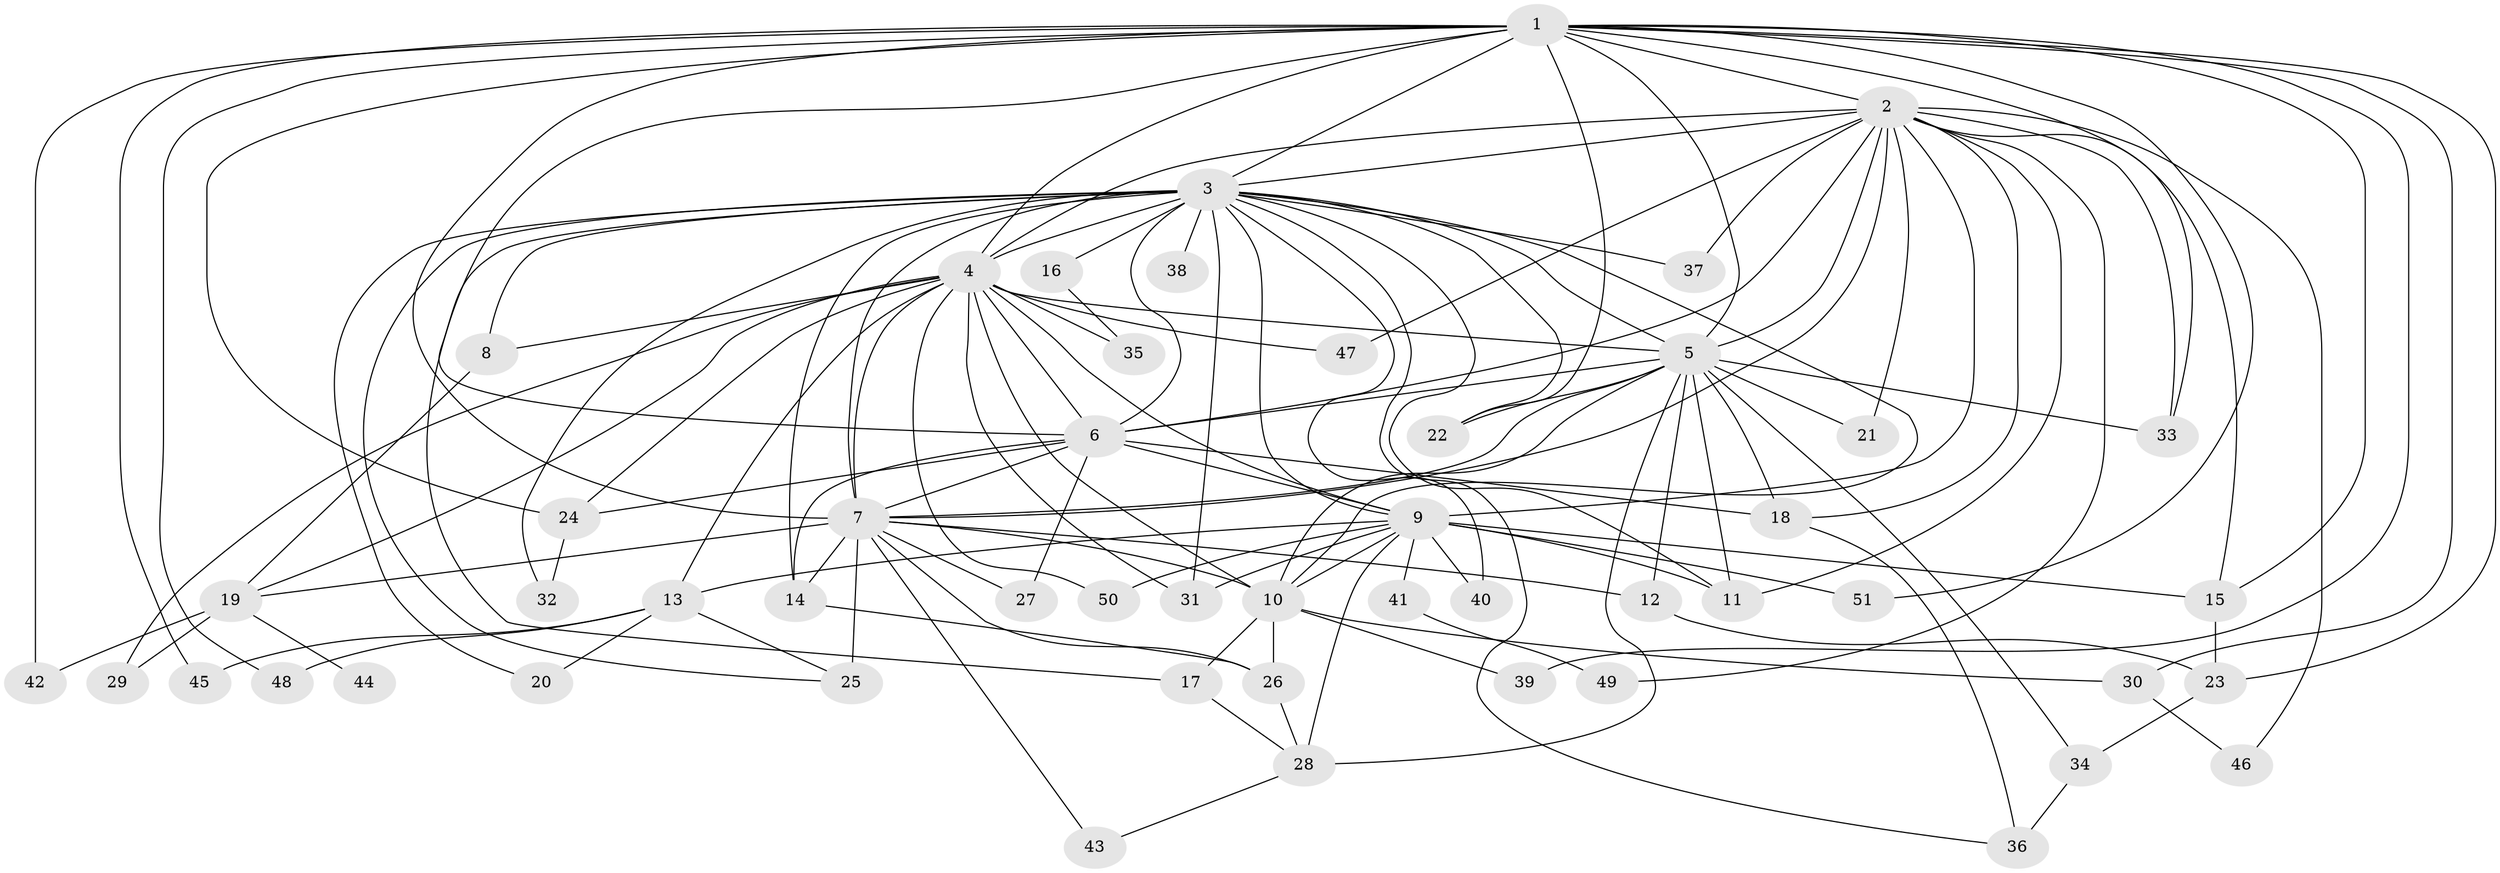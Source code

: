 // original degree distribution, {22: 0.00980392156862745, 23: 0.00980392156862745, 31: 0.00980392156862745, 26: 0.00980392156862745, 15: 0.00980392156862745, 27: 0.00980392156862745, 21: 0.00980392156862745, 16: 0.0196078431372549, 18: 0.00980392156862745, 3: 0.24509803921568626, 2: 0.5392156862745098, 4: 0.06862745098039216, 6: 0.0196078431372549, 8: 0.00980392156862745, 5: 0.0196078431372549}
// Generated by graph-tools (version 1.1) at 2025/34/03/09/25 02:34:40]
// undirected, 51 vertices, 126 edges
graph export_dot {
graph [start="1"]
  node [color=gray90,style=filled];
  1;
  2;
  3;
  4;
  5;
  6;
  7;
  8;
  9;
  10;
  11;
  12;
  13;
  14;
  15;
  16;
  17;
  18;
  19;
  20;
  21;
  22;
  23;
  24;
  25;
  26;
  27;
  28;
  29;
  30;
  31;
  32;
  33;
  34;
  35;
  36;
  37;
  38;
  39;
  40;
  41;
  42;
  43;
  44;
  45;
  46;
  47;
  48;
  49;
  50;
  51;
  1 -- 2 [weight=2.0];
  1 -- 3 [weight=1.0];
  1 -- 4 [weight=1.0];
  1 -- 5 [weight=2.0];
  1 -- 6 [weight=2.0];
  1 -- 7 [weight=3.0];
  1 -- 15 [weight=1.0];
  1 -- 22 [weight=1.0];
  1 -- 23 [weight=1.0];
  1 -- 24 [weight=1.0];
  1 -- 30 [weight=1.0];
  1 -- 33 [weight=1.0];
  1 -- 39 [weight=1.0];
  1 -- 42 [weight=1.0];
  1 -- 45 [weight=1.0];
  1 -- 48 [weight=1.0];
  1 -- 51 [weight=1.0];
  2 -- 3 [weight=1.0];
  2 -- 4 [weight=1.0];
  2 -- 5 [weight=2.0];
  2 -- 6 [weight=3.0];
  2 -- 7 [weight=2.0];
  2 -- 9 [weight=3.0];
  2 -- 11 [weight=1.0];
  2 -- 15 [weight=1.0];
  2 -- 18 [weight=1.0];
  2 -- 21 [weight=1.0];
  2 -- 33 [weight=1.0];
  2 -- 37 [weight=1.0];
  2 -- 46 [weight=1.0];
  2 -- 47 [weight=1.0];
  2 -- 49 [weight=1.0];
  3 -- 4 [weight=1.0];
  3 -- 5 [weight=2.0];
  3 -- 6 [weight=2.0];
  3 -- 7 [weight=3.0];
  3 -- 8 [weight=1.0];
  3 -- 9 [weight=3.0];
  3 -- 10 [weight=1.0];
  3 -- 11 [weight=1.0];
  3 -- 14 [weight=1.0];
  3 -- 16 [weight=1.0];
  3 -- 17 [weight=1.0];
  3 -- 20 [weight=1.0];
  3 -- 22 [weight=1.0];
  3 -- 25 [weight=1.0];
  3 -- 31 [weight=1.0];
  3 -- 32 [weight=1.0];
  3 -- 36 [weight=1.0];
  3 -- 37 [weight=1.0];
  3 -- 38 [weight=1.0];
  3 -- 40 [weight=1.0];
  4 -- 5 [weight=2.0];
  4 -- 6 [weight=2.0];
  4 -- 7 [weight=3.0];
  4 -- 8 [weight=1.0];
  4 -- 9 [weight=3.0];
  4 -- 10 [weight=1.0];
  4 -- 13 [weight=1.0];
  4 -- 19 [weight=2.0];
  4 -- 24 [weight=1.0];
  4 -- 29 [weight=1.0];
  4 -- 31 [weight=1.0];
  4 -- 35 [weight=1.0];
  4 -- 47 [weight=1.0];
  4 -- 50 [weight=1.0];
  5 -- 6 [weight=4.0];
  5 -- 7 [weight=4.0];
  5 -- 10 [weight=7.0];
  5 -- 11 [weight=1.0];
  5 -- 12 [weight=1.0];
  5 -- 18 [weight=1.0];
  5 -- 21 [weight=2.0];
  5 -- 22 [weight=1.0];
  5 -- 28 [weight=1.0];
  5 -- 33 [weight=1.0];
  5 -- 34 [weight=1.0];
  6 -- 7 [weight=4.0];
  6 -- 9 [weight=14.0];
  6 -- 14 [weight=2.0];
  6 -- 18 [weight=3.0];
  6 -- 24 [weight=1.0];
  6 -- 27 [weight=2.0];
  7 -- 10 [weight=2.0];
  7 -- 12 [weight=1.0];
  7 -- 14 [weight=1.0];
  7 -- 19 [weight=1.0];
  7 -- 25 [weight=2.0];
  7 -- 26 [weight=1.0];
  7 -- 27 [weight=1.0];
  7 -- 43 [weight=1.0];
  8 -- 19 [weight=1.0];
  9 -- 10 [weight=1.0];
  9 -- 11 [weight=1.0];
  9 -- 13 [weight=1.0];
  9 -- 15 [weight=1.0];
  9 -- 28 [weight=2.0];
  9 -- 31 [weight=1.0];
  9 -- 40 [weight=1.0];
  9 -- 41 [weight=1.0];
  9 -- 50 [weight=1.0];
  9 -- 51 [weight=1.0];
  10 -- 17 [weight=1.0];
  10 -- 26 [weight=1.0];
  10 -- 30 [weight=1.0];
  10 -- 39 [weight=1.0];
  12 -- 23 [weight=1.0];
  13 -- 20 [weight=1.0];
  13 -- 25 [weight=1.0];
  13 -- 45 [weight=1.0];
  13 -- 48 [weight=1.0];
  14 -- 26 [weight=1.0];
  15 -- 23 [weight=1.0];
  16 -- 35 [weight=1.0];
  17 -- 28 [weight=1.0];
  18 -- 36 [weight=1.0];
  19 -- 29 [weight=1.0];
  19 -- 42 [weight=1.0];
  19 -- 44 [weight=1.0];
  23 -- 34 [weight=1.0];
  24 -- 32 [weight=1.0];
  26 -- 28 [weight=1.0];
  28 -- 43 [weight=1.0];
  30 -- 46 [weight=1.0];
  34 -- 36 [weight=1.0];
  41 -- 49 [weight=1.0];
}
